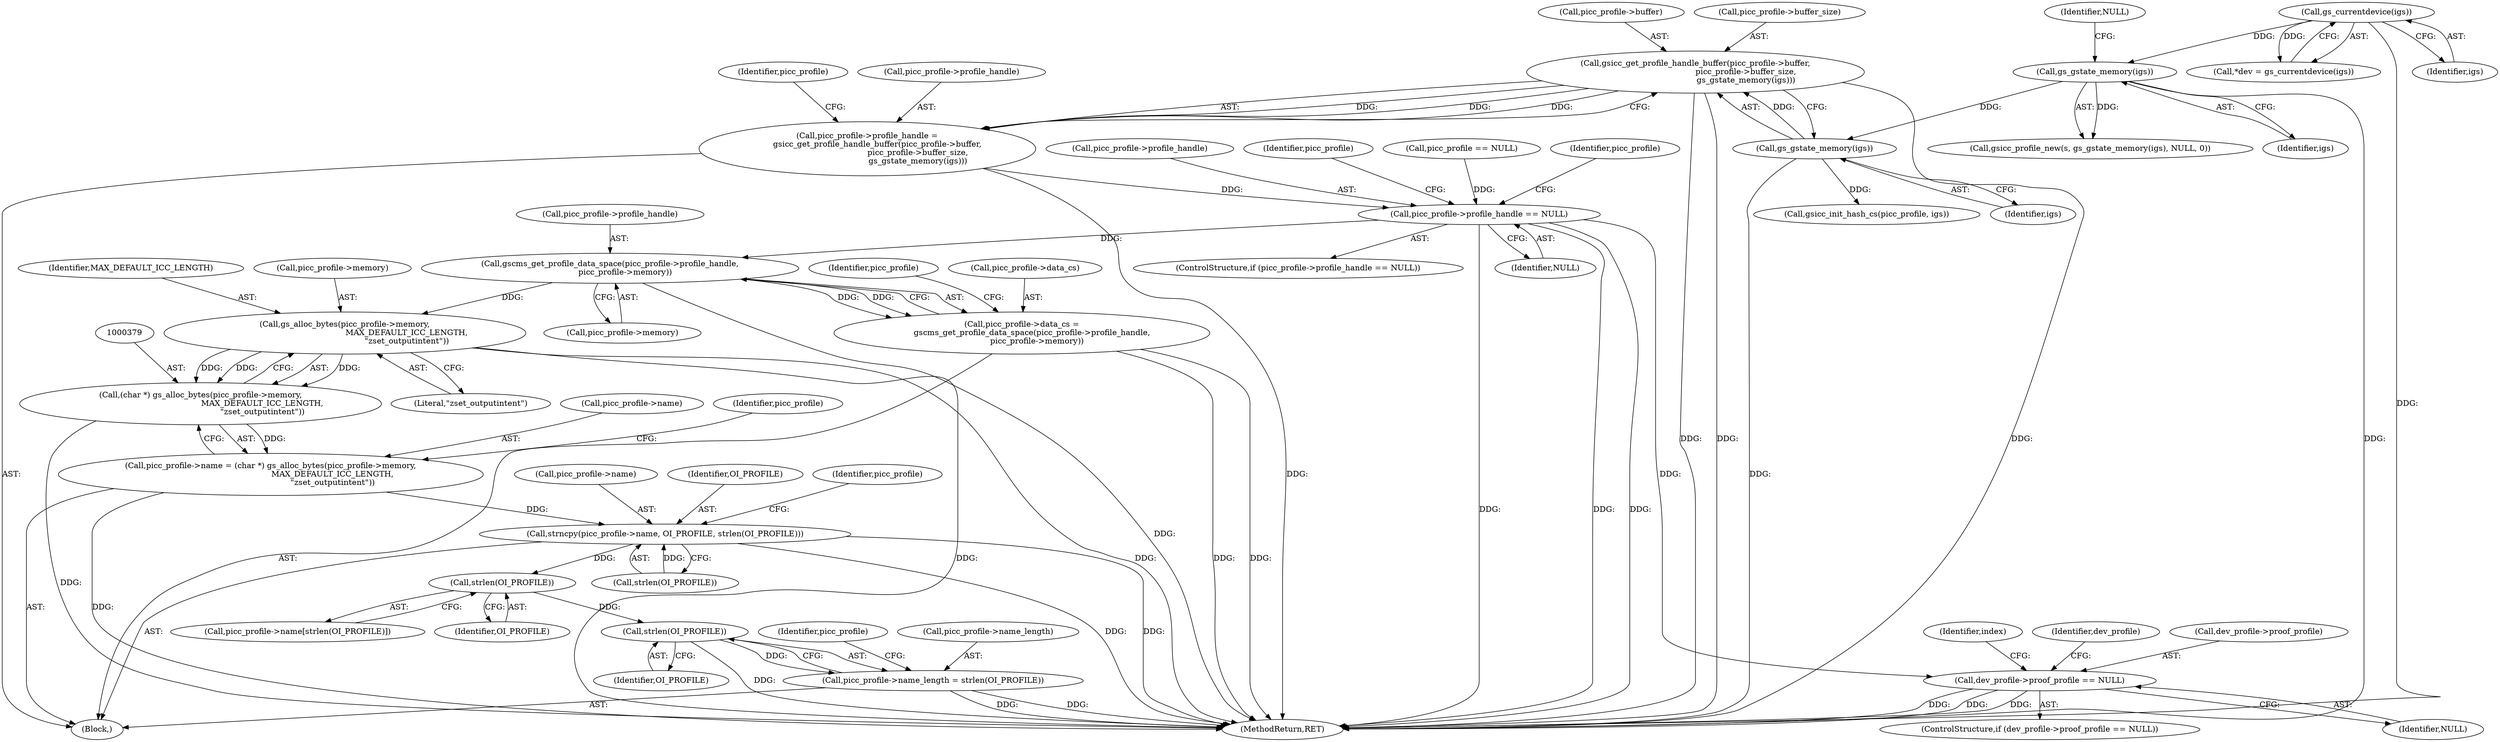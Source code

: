 digraph "0_ghostscript_67d760ab775dae4efe803b5944b0439aa3c0b04a_1@pointer" {
"1000276" [label="(Call,gsicc_get_profile_handle_buffer(picc_profile->buffer,\n                                        picc_profile->buffer_size,\n                                        gs_gstate_memory(igs)))"];
"1000283" [label="(Call,gs_gstate_memory(igs))"];
"1000255" [label="(Call,gs_gstate_memory(igs))"];
"1000125" [label="(Call,gs_currentdevice(igs))"];
"1000272" [label="(Call,picc_profile->profile_handle =\n        gsicc_get_profile_handle_buffer(picc_profile->buffer,\n                                        picc_profile->buffer_size,\n                                        gs_gstate_memory(igs)))"];
"1000286" [label="(Call,picc_profile->profile_handle == NULL)"];
"1000302" [label="(Call,gscms_get_profile_data_space(picc_profile->profile_handle,\n            picc_profile->memory))"];
"1000298" [label="(Call,picc_profile->data_cs =\n        gscms_get_profile_data_space(picc_profile->profile_handle,\n            picc_profile->memory))"];
"1000380" [label="(Call,gs_alloc_bytes(picc_profile->memory,\n                                                 MAX_DEFAULT_ICC_LENGTH,\n                                                 \"zset_outputintent\"))"];
"1000378" [label="(Call,(char *) gs_alloc_bytes(picc_profile->memory,\n                                                 MAX_DEFAULT_ICC_LENGTH,\n                                                 \"zset_outputintent\"))"];
"1000374" [label="(Call,picc_profile->name = (char *) gs_alloc_bytes(picc_profile->memory,\n                                                 MAX_DEFAULT_ICC_LENGTH,\n                                                 \"zset_outputintent\"))"];
"1000386" [label="(Call,strncpy(picc_profile->name, OI_PROFILE, strlen(OI_PROFILE)))"];
"1000398" [label="(Call,strlen(OI_PROFILE))"];
"1000405" [label="(Call,strlen(OI_PROFILE))"];
"1000401" [label="(Call,picc_profile->name_length = strlen(OI_PROFILE))"];
"1000451" [label="(Call,dev_profile->proof_profile == NULL)"];
"1000396" [label="(Identifier,picc_profile)"];
"1000384" [label="(Identifier,MAX_DEFAULT_ICC_LENGTH)"];
"1000381" [label="(Call,picc_profile->memory)"];
"1000391" [label="(Call,strlen(OI_PROFILE))"];
"1000272" [label="(Call,picc_profile->profile_handle =\n        gsicc_get_profile_handle_buffer(picc_profile->buffer,\n                                        picc_profile->buffer_size,\n                                        gs_gstate_memory(igs)))"];
"1000409" [label="(Identifier,picc_profile)"];
"1000283" [label="(Call,gs_gstate_memory(igs))"];
"1000452" [label="(Call,dev_profile->proof_profile)"];
"1000123" [label="(Call,*dev = gs_currentdevice(igs))"];
"1000273" [label="(Call,picc_profile->profile_handle)"];
"1000387" [label="(Call,picc_profile->name)"];
"1000405" [label="(Call,strlen(OI_PROFILE))"];
"1000375" [label="(Call,picc_profile->name)"];
"1000386" [label="(Call,strncpy(picc_profile->name, OI_PROFILE, strlen(OI_PROFILE)))"];
"1000253" [label="(Call,gsicc_profile_new(s, gs_gstate_memory(igs), NULL, 0))"];
"1000300" [label="(Identifier,picc_profile)"];
"1000284" [label="(Identifier,igs)"];
"1000374" [label="(Call,picc_profile->name = (char *) gs_alloc_bytes(picc_profile->memory,\n                                                 MAX_DEFAULT_ICC_LENGTH,\n                                                 \"zset_outputintent\"))"];
"1000113" [label="(Block,)"];
"1000257" [label="(Identifier,NULL)"];
"1000311" [label="(Identifier,picc_profile)"];
"1000469" [label="(Identifier,index)"];
"1000406" [label="(Identifier,OI_PROFILE)"];
"1000280" [label="(Call,picc_profile->buffer_size)"];
"1000290" [label="(Identifier,NULL)"];
"1000260" [label="(Call,picc_profile == NULL)"];
"1000378" [label="(Call,(char *) gs_alloc_bytes(picc_profile->memory,\n                                                 MAX_DEFAULT_ICC_LENGTH,\n                                                 \"zset_outputintent\"))"];
"1000394" [label="(Call,picc_profile->name[strlen(OI_PROFILE)])"];
"1000366" [label="(Call,gsicc_init_hash_cs(picc_profile, igs))"];
"1000287" [label="(Call,picc_profile->profile_handle)"];
"1000401" [label="(Call,picc_profile->name_length = strlen(OI_PROFILE))"];
"1000298" [label="(Call,picc_profile->data_cs =\n        gscms_get_profile_data_space(picc_profile->profile_handle,\n            picc_profile->memory))"];
"1000276" [label="(Call,gsicc_get_profile_handle_buffer(picc_profile->buffer,\n                                        picc_profile->buffer_size,\n                                        gs_gstate_memory(igs)))"];
"1000450" [label="(ControlStructure,if (dev_profile->proof_profile == NULL))"];
"1000126" [label="(Identifier,igs)"];
"1000398" [label="(Call,strlen(OI_PROFILE))"];
"1000303" [label="(Call,picc_profile->profile_handle)"];
"1000125" [label="(Call,gs_currentdevice(igs))"];
"1000306" [label="(Call,picc_profile->memory)"];
"1000524" [label="(MethodReturn,RET)"];
"1000285" [label="(ControlStructure,if (picc_profile->profile_handle == NULL))"];
"1000390" [label="(Identifier,OI_PROFILE)"];
"1000288" [label="(Identifier,picc_profile)"];
"1000286" [label="(Call,picc_profile->profile_handle == NULL)"];
"1000255" [label="(Call,gs_gstate_memory(igs))"];
"1000256" [label="(Identifier,igs)"];
"1000380" [label="(Call,gs_alloc_bytes(picc_profile->memory,\n                                                 MAX_DEFAULT_ICC_LENGTH,\n                                                 \"zset_outputintent\"))"];
"1000277" [label="(Call,picc_profile->buffer)"];
"1000388" [label="(Identifier,picc_profile)"];
"1000451" [label="(Call,dev_profile->proof_profile == NULL)"];
"1000459" [label="(Identifier,dev_profile)"];
"1000302" [label="(Call,gscms_get_profile_data_space(picc_profile->profile_handle,\n            picc_profile->memory))"];
"1000299" [label="(Call,picc_profile->data_cs)"];
"1000402" [label="(Call,picc_profile->name_length)"];
"1000455" [label="(Identifier,NULL)"];
"1000385" [label="(Literal,\"zset_outputintent\")"];
"1000399" [label="(Identifier,OI_PROFILE)"];
"1000293" [label="(Identifier,picc_profile)"];
"1000276" -> "1000272"  [label="AST: "];
"1000276" -> "1000283"  [label="CFG: "];
"1000277" -> "1000276"  [label="AST: "];
"1000280" -> "1000276"  [label="AST: "];
"1000283" -> "1000276"  [label="AST: "];
"1000272" -> "1000276"  [label="CFG: "];
"1000276" -> "1000524"  [label="DDG: "];
"1000276" -> "1000524"  [label="DDG: "];
"1000276" -> "1000524"  [label="DDG: "];
"1000276" -> "1000272"  [label="DDG: "];
"1000276" -> "1000272"  [label="DDG: "];
"1000276" -> "1000272"  [label="DDG: "];
"1000283" -> "1000276"  [label="DDG: "];
"1000283" -> "1000284"  [label="CFG: "];
"1000284" -> "1000283"  [label="AST: "];
"1000283" -> "1000524"  [label="DDG: "];
"1000255" -> "1000283"  [label="DDG: "];
"1000283" -> "1000366"  [label="DDG: "];
"1000255" -> "1000253"  [label="AST: "];
"1000255" -> "1000256"  [label="CFG: "];
"1000256" -> "1000255"  [label="AST: "];
"1000257" -> "1000255"  [label="CFG: "];
"1000255" -> "1000524"  [label="DDG: "];
"1000255" -> "1000253"  [label="DDG: "];
"1000125" -> "1000255"  [label="DDG: "];
"1000125" -> "1000123"  [label="AST: "];
"1000125" -> "1000126"  [label="CFG: "];
"1000126" -> "1000125"  [label="AST: "];
"1000123" -> "1000125"  [label="CFG: "];
"1000125" -> "1000524"  [label="DDG: "];
"1000125" -> "1000123"  [label="DDG: "];
"1000272" -> "1000113"  [label="AST: "];
"1000273" -> "1000272"  [label="AST: "];
"1000288" -> "1000272"  [label="CFG: "];
"1000272" -> "1000524"  [label="DDG: "];
"1000272" -> "1000286"  [label="DDG: "];
"1000286" -> "1000285"  [label="AST: "];
"1000286" -> "1000290"  [label="CFG: "];
"1000287" -> "1000286"  [label="AST: "];
"1000290" -> "1000286"  [label="AST: "];
"1000293" -> "1000286"  [label="CFG: "];
"1000300" -> "1000286"  [label="CFG: "];
"1000286" -> "1000524"  [label="DDG: "];
"1000286" -> "1000524"  [label="DDG: "];
"1000286" -> "1000524"  [label="DDG: "];
"1000260" -> "1000286"  [label="DDG: "];
"1000286" -> "1000302"  [label="DDG: "];
"1000286" -> "1000451"  [label="DDG: "];
"1000302" -> "1000298"  [label="AST: "];
"1000302" -> "1000306"  [label="CFG: "];
"1000303" -> "1000302"  [label="AST: "];
"1000306" -> "1000302"  [label="AST: "];
"1000298" -> "1000302"  [label="CFG: "];
"1000302" -> "1000524"  [label="DDG: "];
"1000302" -> "1000298"  [label="DDG: "];
"1000302" -> "1000298"  [label="DDG: "];
"1000302" -> "1000380"  [label="DDG: "];
"1000298" -> "1000113"  [label="AST: "];
"1000299" -> "1000298"  [label="AST: "];
"1000311" -> "1000298"  [label="CFG: "];
"1000298" -> "1000524"  [label="DDG: "];
"1000298" -> "1000524"  [label="DDG: "];
"1000380" -> "1000378"  [label="AST: "];
"1000380" -> "1000385"  [label="CFG: "];
"1000381" -> "1000380"  [label="AST: "];
"1000384" -> "1000380"  [label="AST: "];
"1000385" -> "1000380"  [label="AST: "];
"1000378" -> "1000380"  [label="CFG: "];
"1000380" -> "1000524"  [label="DDG: "];
"1000380" -> "1000524"  [label="DDG: "];
"1000380" -> "1000378"  [label="DDG: "];
"1000380" -> "1000378"  [label="DDG: "];
"1000380" -> "1000378"  [label="DDG: "];
"1000378" -> "1000374"  [label="AST: "];
"1000379" -> "1000378"  [label="AST: "];
"1000374" -> "1000378"  [label="CFG: "];
"1000378" -> "1000524"  [label="DDG: "];
"1000378" -> "1000374"  [label="DDG: "];
"1000374" -> "1000113"  [label="AST: "];
"1000375" -> "1000374"  [label="AST: "];
"1000388" -> "1000374"  [label="CFG: "];
"1000374" -> "1000524"  [label="DDG: "];
"1000374" -> "1000386"  [label="DDG: "];
"1000386" -> "1000113"  [label="AST: "];
"1000386" -> "1000391"  [label="CFG: "];
"1000387" -> "1000386"  [label="AST: "];
"1000390" -> "1000386"  [label="AST: "];
"1000391" -> "1000386"  [label="AST: "];
"1000396" -> "1000386"  [label="CFG: "];
"1000386" -> "1000524"  [label="DDG: "];
"1000386" -> "1000524"  [label="DDG: "];
"1000391" -> "1000386"  [label="DDG: "];
"1000386" -> "1000398"  [label="DDG: "];
"1000398" -> "1000394"  [label="AST: "];
"1000398" -> "1000399"  [label="CFG: "];
"1000399" -> "1000398"  [label="AST: "];
"1000394" -> "1000398"  [label="CFG: "];
"1000398" -> "1000405"  [label="DDG: "];
"1000405" -> "1000401"  [label="AST: "];
"1000405" -> "1000406"  [label="CFG: "];
"1000406" -> "1000405"  [label="AST: "];
"1000401" -> "1000405"  [label="CFG: "];
"1000405" -> "1000524"  [label="DDG: "];
"1000405" -> "1000401"  [label="DDG: "];
"1000401" -> "1000113"  [label="AST: "];
"1000402" -> "1000401"  [label="AST: "];
"1000409" -> "1000401"  [label="CFG: "];
"1000401" -> "1000524"  [label="DDG: "];
"1000401" -> "1000524"  [label="DDG: "];
"1000451" -> "1000450"  [label="AST: "];
"1000451" -> "1000455"  [label="CFG: "];
"1000452" -> "1000451"  [label="AST: "];
"1000455" -> "1000451"  [label="AST: "];
"1000459" -> "1000451"  [label="CFG: "];
"1000469" -> "1000451"  [label="CFG: "];
"1000451" -> "1000524"  [label="DDG: "];
"1000451" -> "1000524"  [label="DDG: "];
"1000451" -> "1000524"  [label="DDG: "];
}
